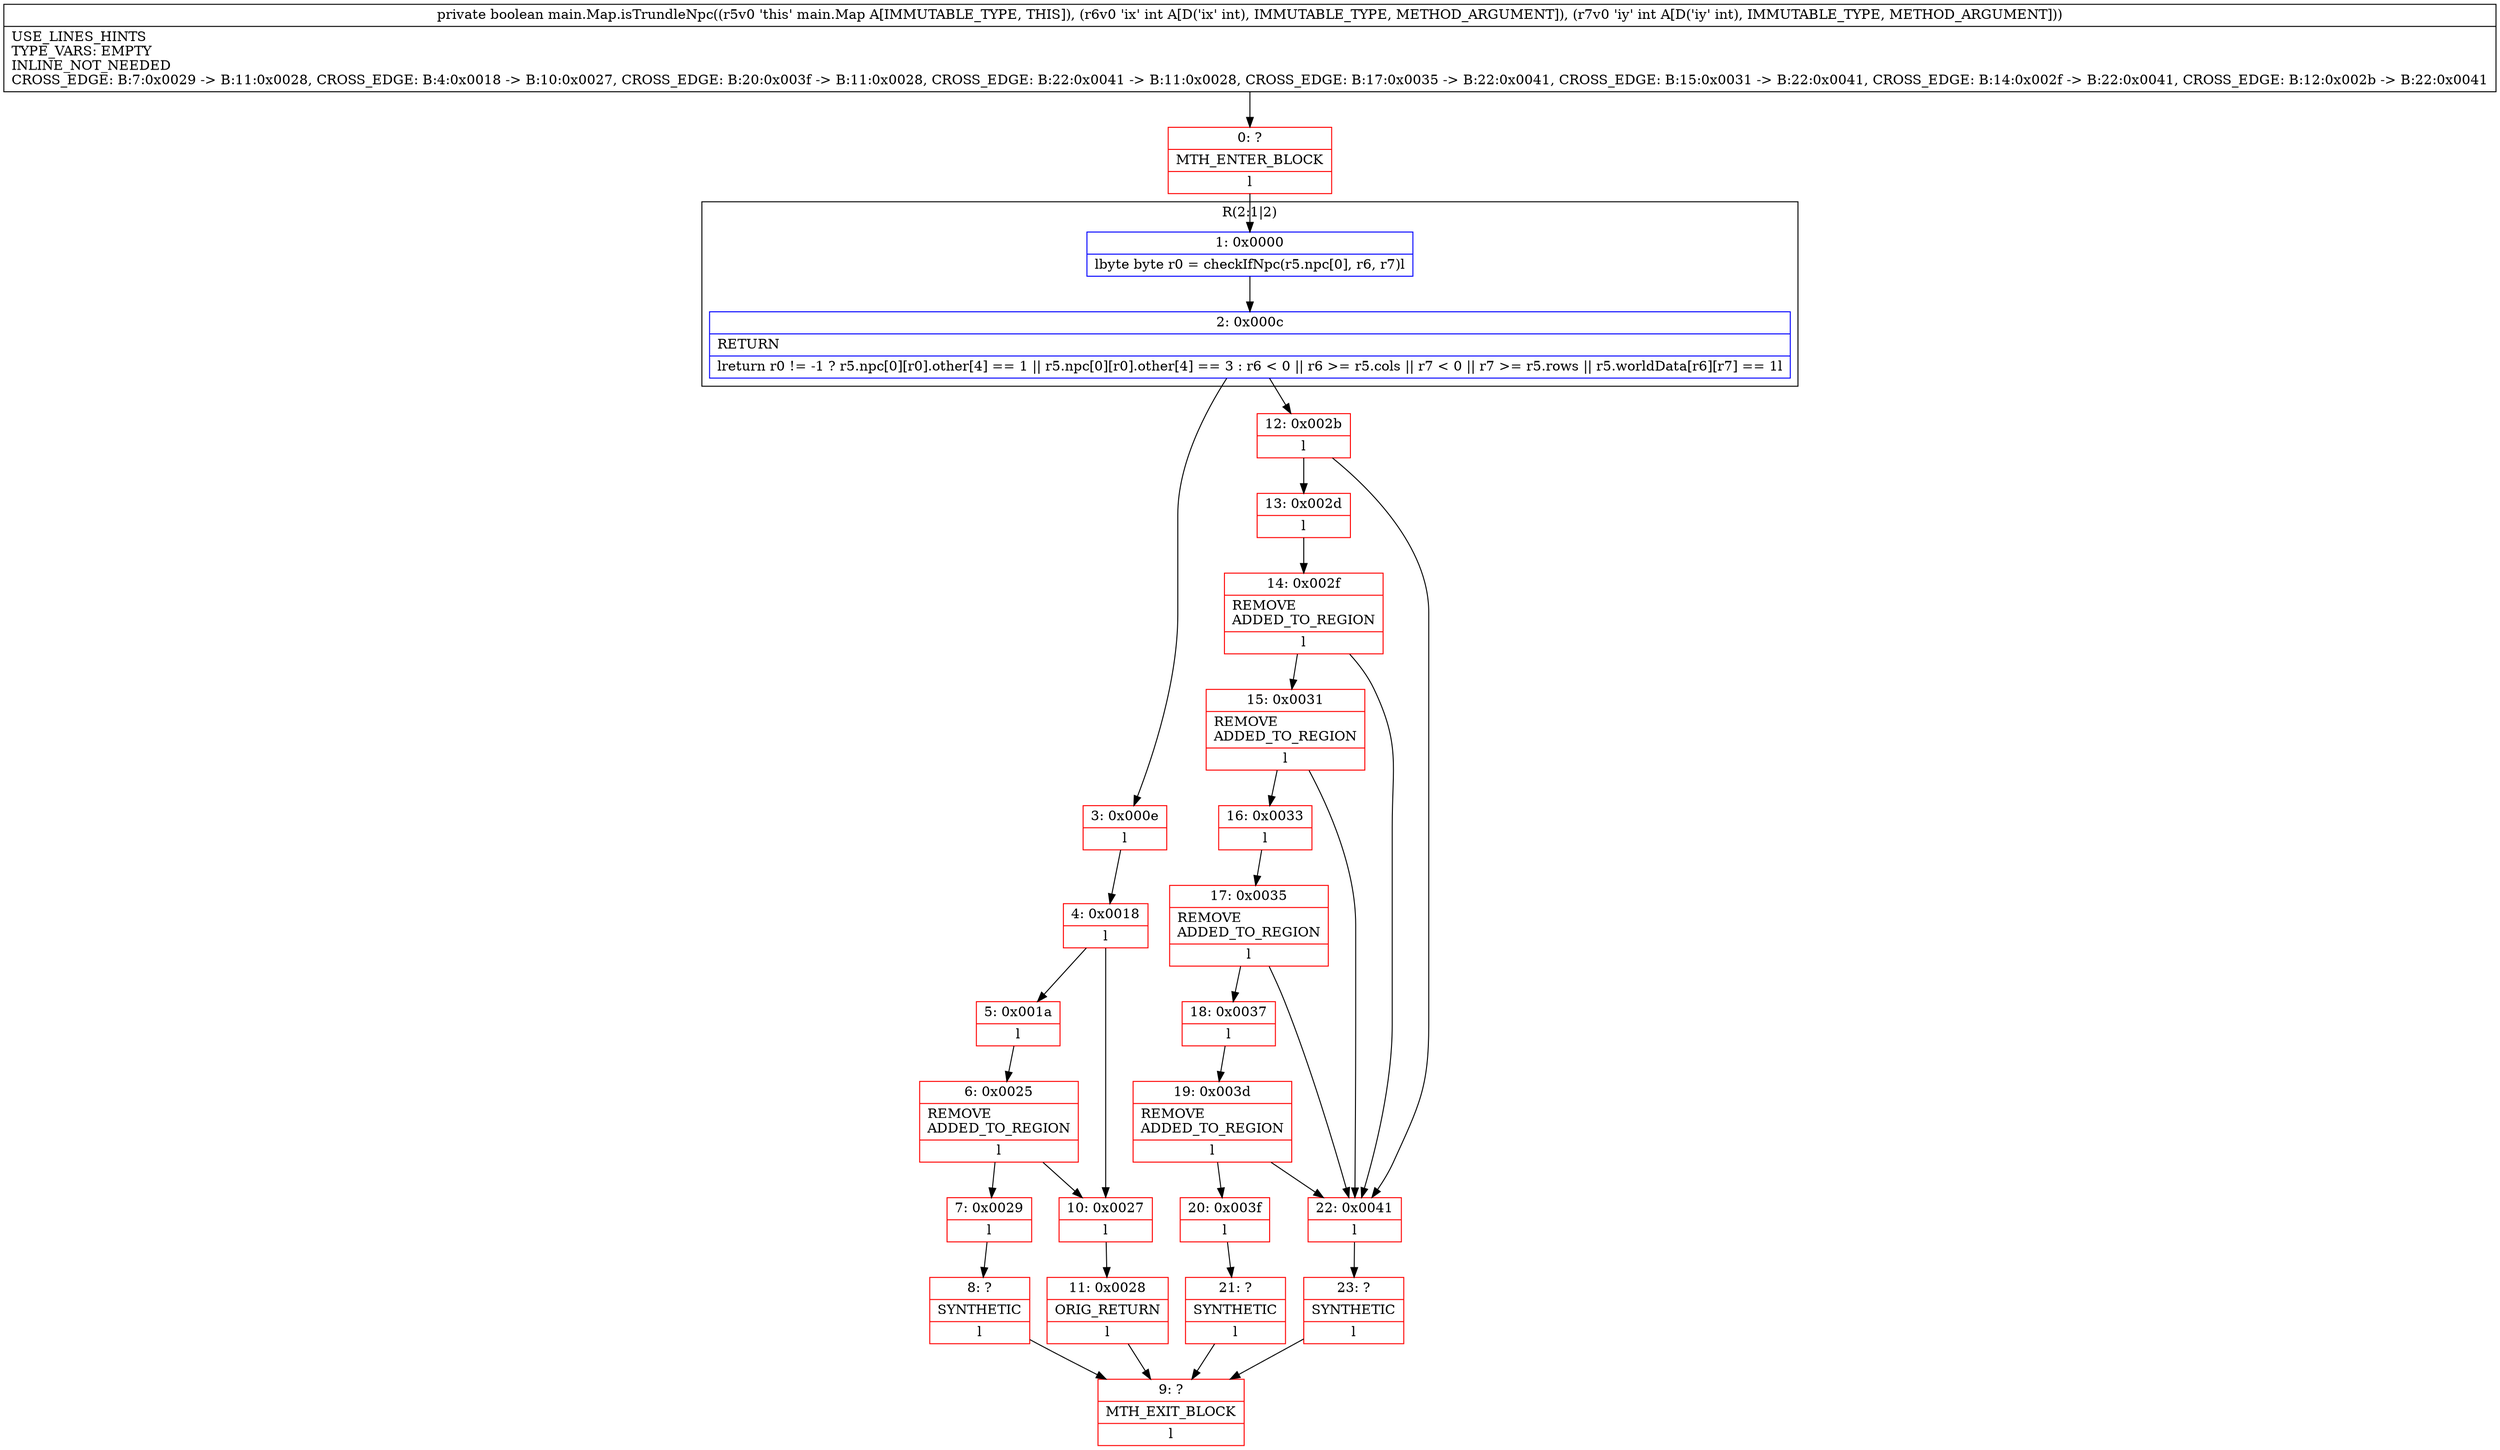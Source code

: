 digraph "CFG formain.Map.isTrundleNpc(II)Z" {
subgraph cluster_Region_1019033909 {
label = "R(2:1|2)";
node [shape=record,color=blue];
Node_1 [shape=record,label="{1\:\ 0x0000|lbyte byte r0 = checkIfNpc(r5.npc[0], r6, r7)l}"];
Node_2 [shape=record,label="{2\:\ 0x000c|RETURN\l|lreturn r0 != \-1 ? r5.npc[0][r0].other[4] == 1 \|\| r5.npc[0][r0].other[4] == 3 : r6 \< 0 \|\| r6 \>= r5.cols \|\| r7 \< 0 \|\| r7 \>= r5.rows \|\| r5.worldData[r6][r7] == 1l}"];
}
Node_0 [shape=record,color=red,label="{0\:\ ?|MTH_ENTER_BLOCK\l|l}"];
Node_3 [shape=record,color=red,label="{3\:\ 0x000e|l}"];
Node_4 [shape=record,color=red,label="{4\:\ 0x0018|l}"];
Node_5 [shape=record,color=red,label="{5\:\ 0x001a|l}"];
Node_6 [shape=record,color=red,label="{6\:\ 0x0025|REMOVE\lADDED_TO_REGION\l|l}"];
Node_7 [shape=record,color=red,label="{7\:\ 0x0029|l}"];
Node_8 [shape=record,color=red,label="{8\:\ ?|SYNTHETIC\l|l}"];
Node_9 [shape=record,color=red,label="{9\:\ ?|MTH_EXIT_BLOCK\l|l}"];
Node_10 [shape=record,color=red,label="{10\:\ 0x0027|l}"];
Node_11 [shape=record,color=red,label="{11\:\ 0x0028|ORIG_RETURN\l|l}"];
Node_12 [shape=record,color=red,label="{12\:\ 0x002b|l}"];
Node_13 [shape=record,color=red,label="{13\:\ 0x002d|l}"];
Node_14 [shape=record,color=red,label="{14\:\ 0x002f|REMOVE\lADDED_TO_REGION\l|l}"];
Node_15 [shape=record,color=red,label="{15\:\ 0x0031|REMOVE\lADDED_TO_REGION\l|l}"];
Node_16 [shape=record,color=red,label="{16\:\ 0x0033|l}"];
Node_17 [shape=record,color=red,label="{17\:\ 0x0035|REMOVE\lADDED_TO_REGION\l|l}"];
Node_18 [shape=record,color=red,label="{18\:\ 0x0037|l}"];
Node_19 [shape=record,color=red,label="{19\:\ 0x003d|REMOVE\lADDED_TO_REGION\l|l}"];
Node_20 [shape=record,color=red,label="{20\:\ 0x003f|l}"];
Node_21 [shape=record,color=red,label="{21\:\ ?|SYNTHETIC\l|l}"];
Node_22 [shape=record,color=red,label="{22\:\ 0x0041|l}"];
Node_23 [shape=record,color=red,label="{23\:\ ?|SYNTHETIC\l|l}"];
MethodNode[shape=record,label="{private boolean main.Map.isTrundleNpc((r5v0 'this' main.Map A[IMMUTABLE_TYPE, THIS]), (r6v0 'ix' int A[D('ix' int), IMMUTABLE_TYPE, METHOD_ARGUMENT]), (r7v0 'iy' int A[D('iy' int), IMMUTABLE_TYPE, METHOD_ARGUMENT]))  | USE_LINES_HINTS\lTYPE_VARS: EMPTY\lINLINE_NOT_NEEDED\lCROSS_EDGE: B:7:0x0029 \-\> B:11:0x0028, CROSS_EDGE: B:4:0x0018 \-\> B:10:0x0027, CROSS_EDGE: B:20:0x003f \-\> B:11:0x0028, CROSS_EDGE: B:22:0x0041 \-\> B:11:0x0028, CROSS_EDGE: B:17:0x0035 \-\> B:22:0x0041, CROSS_EDGE: B:15:0x0031 \-\> B:22:0x0041, CROSS_EDGE: B:14:0x002f \-\> B:22:0x0041, CROSS_EDGE: B:12:0x002b \-\> B:22:0x0041\l}"];
MethodNode -> Node_0;
Node_1 -> Node_2;
Node_2 -> Node_3;
Node_2 -> Node_12;
Node_0 -> Node_1;
Node_3 -> Node_4;
Node_4 -> Node_5;
Node_4 -> Node_10;
Node_5 -> Node_6;
Node_6 -> Node_10;
Node_6 -> Node_7;
Node_7 -> Node_8;
Node_8 -> Node_9;
Node_10 -> Node_11;
Node_11 -> Node_9;
Node_12 -> Node_13;
Node_12 -> Node_22;
Node_13 -> Node_14;
Node_14 -> Node_15;
Node_14 -> Node_22;
Node_15 -> Node_16;
Node_15 -> Node_22;
Node_16 -> Node_17;
Node_17 -> Node_18;
Node_17 -> Node_22;
Node_18 -> Node_19;
Node_19 -> Node_20;
Node_19 -> Node_22;
Node_20 -> Node_21;
Node_21 -> Node_9;
Node_22 -> Node_23;
Node_23 -> Node_9;
}

